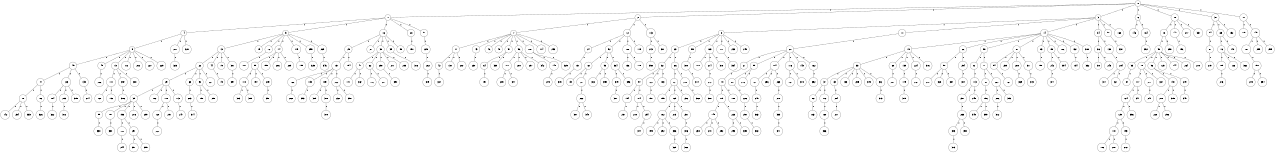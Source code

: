 graph G {
size="8.5,11;"
ratio = "expand;"
fixedsize="true;"
overlap="scale;"
node[shape=circle,width=.12,hight=.12,fontsize=12]
edge[fontsize=12]

0[label=" 0" color=black, pos="2.6281592,0.64211957!"];
1[label=" 1" color=black, pos="0.96250091,1.1514334!"];
2[label=" 2" color=black, pos="2.8898238,2.5970719!"];
3[label=" 3" color=black, pos="2.9824478,0.69780388!"];
4[label=" 4" color=black, pos="1.0951751,2.3108399!"];
5[label=" 5" color=black, pos="1.1359184,2.6086754!"];
6[label=" 6" color=black, pos="0.01279731,1.3335607!"];
7[label=" 7" color=black, pos="2.1821639,2.3686495!"];
8[label=" 8" color=black, pos="0.41730586,0.28480114!"];
9[label=" 9" color=black, pos="2.5475892,0.79819359!"];
10[label=" 10" color=black, pos="1.6961916,2.7620474!"];
11[label=" 11" color=black, pos="0.66186164,1.840087!"];
12[label=" 12" color=black, pos="2.0861324,2.9359881!"];
13[label=" 13" color=black, pos="2.5294665,1.7777145!"];
14[label=" 14" color=black, pos="1.0616646,0.70529834!"];
15[label=" 15" color=black, pos="0.96156997,0.054151582!"];
16[label=" 16" color=black, pos="1.084717,1.7586826!"];
17[label=" 17" color=black, pos="1.7751873,0.069719124!"];
18[label=" 18" color=black, pos="2.9521417,1.1500183!"];
19[label=" 19" color=black, pos="2.2916178,0.37104005!"];
20[label=" 20" color=black, pos="1.1410321,2.599801!"];
21[label=" 21" color=black, pos="1.8516917,1.2127625!"];
22[label=" 22" color=black, pos="1.4887908,0.15718477!"];
23[label=" 23" color=black, pos="0.99200869,2.8292366!"];
24[label=" 24" color=black, pos="0.55028908,0.70903185!"];
25[label=" 25" color=black, pos="0.14479536,2.7968553!"];
26[label=" 26" color=black, pos="0.61051749,1.7109403!"];
27[label=" 27" color=black, pos="1.9369788,0.27988548!"];
28[label=" 28" color=black, pos="1.3890086,1.7485095!"];
29[label=" 29" color=black, pos="1.257202,0.15405653!"];
30[label=" 30" color=black, pos="2.8793328,2.1963536!"];
31[label=" 31" color=black, pos="0.52257766,0.94806715!"];
32[label=" 32" color=black, pos="0.61350931,2.3983431!"];
33[label=" 33" color=black, pos="2.43585,0.85524169!"];
34[label=" 34" color=black, pos="0.14207191,2.9485027!"];
35[label=" 35" color=black, pos="1.6481624,2.1570615!"];
36[label=" 36" color=black, pos="2.1080747,0.27787119!"];
37[label=" 37" color=black, pos="0.86684298,0.11126957!"];
38[label=" 38" color=black, pos="0.74316902,1.6175172!"];
39[label=" 39" color=black, pos="1.3332133,1.3386134!"];
40[label=" 40" color=black, pos="1.2226834,1.7050273!"];
41[label=" 41" color=black, pos="1.9321549,2.7049008!"];
42[label=" 42" color=black, pos="0.12645096,2.1532775!"];
43[label=" 43" color=black, pos="0.88179174,1.8117843!"];
44[label=" 44" color=black, pos="0.21591006,1.3551432!"];
45[label=" 45" color=black, pos="1.5215832,1.8289288!"];
46[label=" 46" color=black, pos="0.7740359,2.5304989!"];
47[label=" 47" color=black, pos="0.012030376,2.0539718!"];
48[label=" 48" color=black, pos="0.60606887,1.8932471!"];
49[label=" 49" color=black, pos="2.319268,2.6124506!"];
50[label=" 50" color=black, pos="1.2515514,2.2203323!"];
51[label=" 51" color=black, pos="2.0760671,1.1232096!"];
52[label=" 52" color=black, pos="0.12177211,2.3747302!"];
53[label=" 53" color=black, pos="1.9447656,0.90810758!"];
54[label=" 54" color=black, pos="1.650105,1.8260506!"];
55[label=" 55" color=black, pos="1.3077189,0.89684913!"];
56[label=" 56" color=black, pos="1.6390214,2.4520115!"];
57[label=" 57" color=black, pos="1.3882441,1.4040083!"];
58[label=" 58" color=black, pos="2.8301902,2.7731387!"];
59[label=" 59" color=black, pos="1.6564572,0.19823444!"];
60[label=" 60" color=black, pos="0.37470109,2.4215847!"];
61[label=" 61" color=black, pos="2.7766236,2.0382681!"];
62[label=" 62" color=black, pos="1.7682988,2.088864!"];
63[label=" 63" color=black, pos="2.7443411,1.9898054!"];
64[label=" 64" color=black, pos="2.7758094,1.341652!"];
65[label=" 65" color=black, pos="0.50627896,1.803849!"];
66[label=" 66" color=black, pos="1.370001,2.2427264!"];
67[label=" 67" color=black, pos="0.473336,0.80468756!"];
68[label=" 68" color=black, pos="1.0139255,0.16750373!"];
69[label=" 69" color=black, pos="2.5559645,2.2172777!"];
70[label=" 70" color=black, pos="2.0700906,1.4002809!"];
71[label=" 71" color=black, pos="1.2918549,1.1977943!"];
72[label=" 72" color=black, pos="1.8319032,2.2317177!"];
73[label=" 73" color=black, pos="0.28510661,0.67465127!"];
74[label=" 74" color=black, pos="2.6125544,2.6815658!"];
75[label=" 75" color=black, pos="0.35833848,1.9339275!"];
76[label=" 76" color=black, pos="2.7125256,0.16281304!"];
77[label=" 77" color=black, pos="0.30720309,2.5927534!"];
78[label=" 78" color=black, pos="1.6862325,1.1917254!"];
79[label=" 79" color=black, pos="2.3831206,2.0457517!"];
80[label=" 80" color=black, pos="0.92896595,1.553206!"];
81[label=" 81" color=black, pos="0.3130362,1.8691801!"];
82[label=" 82" color=black, pos="0.14523493,0.011481075!"];
83[label=" 83" color=black, pos="2.0369993,0.87583735!"];
84[label=" 84" color=black, pos="0.046839858,0.018014982!"];
85[label=" 85" color=black, pos="0.41874117,1.7313366!"];
86[label=" 86" color=black, pos="0.60380272,0.083061175!"];
87[label=" 87" color=black, pos="1.3125817,2.2019472!"];
88[label=" 88" color=black, pos="2.4062824,2.4556202!"];
89[label=" 89" color=black, pos="0.98301048,1.6449092!"];
90[label=" 90" color=black, pos="1.8755462,2.6318188!"];
91[label=" 91" color=black, pos="2.6017989,0.66207037!"];
92[label=" 92" color=black, pos="1.5463066,2.0026817!"];
93[label=" 93" color=black, pos="0.29085374,2.0700214!"];
94[label=" 94" color=black, pos="2.6570803,2.8815798!"];
95[label=" 95" color=black, pos="1.2818955,2.2112095!"];
96[label=" 96" color=black, pos="2.8386802,2.4074964!"];
97[label=" 97" color=black, pos="0.99162999,1.9499361!"];
98[label=" 98" color=black, pos="0.70879589,0.77972171!"];
99[label=" 99" color=black, pos="2.0894111,2.9592335!"];
100[label=" 100" color=black, pos="1.1218774,1.6007654!"];
101[label=" 101" color=black, pos="1.6959334,1.3073876!"];
102[label=" 102" color=black, pos="2.8238695,2.3226756!"];
103[label=" 103" color=black, pos="0.27249448,2.7939429!"];
104[label=" 104" color=black, pos="2.2007149,2.9328654!"];
105[label=" 105" color=black, pos="0.25384491,0.059521082!"];
106[label=" 106" color=black, pos="0.46455651,2.2732356!"];
107[label=" 107" color=black, pos="2.2810349,2.1896853!"];
108[label=" 108" color=black, pos="2.1943842,0.81564349!"];
109[label=" 109" color=black, pos="2.4612375,0.24333138!"];
110[label=" 110" color=black, pos="1.3119986,1.3908719!"];
111[label=" 111" color=black, pos="2.0998922,1.6956678!"];
112[label=" 112" color=black, pos="0.38625407,1.492952!"];
113[label=" 113" color=black, pos="1.5113348,0.60273979!"];
114[label=" 114" color=black, pos="1.3917158,0.52985891!"];
115[label=" 115" color=black, pos="2.1084444,0.075663025!"];
116[label=" 116" color=black, pos="0.50999483,2.1931463!"];
117[label=" 117" color=black, pos="1.0143376,1.2563393!"];
118[label=" 118" color=black, pos="0.0024846885,1.9108292!"];
119[label=" 119" color=black, pos="1.832026,1.402984!"];
120[label=" 120" color=black, pos="2.2350302,1.858379!"];
121[label=" 121" color=black, pos="0.44840897,1.7222563!"];
122[label=" 122" color=black, pos="0.33709419,0.51287551!"];
123[label=" 123" color=black, pos="2.9716594,1.7483672!"];
124[label=" 124" color=black, pos="2.479845,0.45288654!"];
125[label=" 125" color=black, pos="1.3779912,2.8205189!"];
126[label=" 126" color=black, pos="1.356437,2.4828527!"];
127[label=" 127" color=black, pos="2.3378451,1.406743!"];
128[label=" 128" color=black, pos="1.7817727,2.3192404!"];
129[label=" 129" color=black, pos="1.7262409,1.0703064!"];
130[label=" 130" color=black, pos="0.29361189,2.5088737!"];
131[label=" 131" color=black, pos="0.17172046,0.7469255!"];
132[label=" 132" color=black, pos="2.1987544,2.1457482!"];
133[label=" 133" color=black, pos="2.9090378,1.9572214!"];
134[label=" 134" color=black, pos="0.69761512,0.45393783!"];
135[label=" 135" color=black, pos="2.3259109,1.6083356!"];
136[label=" 136" color=black, pos="2.125803,0.3378652!"];
137[label=" 137" color=black, pos="1.9690726,2.915379!"];
138[label=" 138" color=black, pos="1.9913535,2.5279558!"];
139[label=" 139" color=black, pos="0.68149366,2.8146395!"];
140[label=" 140" color=black, pos="0.47469333,2.4569937!"];
141[label=" 141" color=black, pos="2.9266547,2.649206!"];
142[label=" 142" color=black, pos="2.8542893,0.65973004!"];
143[label=" 143" color=black, pos="2.9638247,1.2878838!"];
144[label=" 144" color=black, pos="1.1956416,0.94167158!"];
145[label=" 145" color=black, pos="0.033920642,2.4273987!"];
146[label=" 146" color=black, pos="2.2813033,2.1883482!"];
147[label=" 147" color=black, pos="1.2302358,0.84304504!"];
148[label=" 148" color=black, pos="0.96337536,2.0886603!"];
149[label=" 149" color=black, pos="1.7142539,2.5142998!"];
150[label=" 150" color=black, pos="1.8410102,0.74874344!"];
151[label=" 151" color=black, pos="2.4420955,0.89446262!"];
152[label=" 152" color=black, pos="0.66237627,1.8024512!"];
153[label=" 153" color=black, pos="1.6931848,1.7215711!"];
154[label=" 154" color=black, pos="2.1852044,2.937285!"];
155[label=" 155" color=black, pos="2.912907,0.12036928!"];
156[label=" 156" color=black, pos="1.0803688,2.7663124!"];
157[label=" 157" color=black, pos="1.9468959,0.36316584!"];
158[label=" 158" color=black, pos="2.4546421,0.59274099!"];
159[label=" 159" color=black, pos="0.14853653,2.5344747!"];
160[label=" 160" color=black, pos="2.3233378,1.5072097!"];
161[label=" 161" color=black, pos="2.5667758,2.9910106!"];
162[label=" 162" color=black, pos="2.1387001,1.1674204!"];
163[label=" 163" color=black, pos="0.70862569,2.9278895!"];
164[label=" 164" color=black, pos="2.4968193,1.5836171!"];
165[label=" 165" color=black, pos="1.9748141,1.2316212!"];
166[label=" 166" color=black, pos="1.0586922,0.32619382!"];
167[label=" 167" color=black, pos="0.31156583,1.0181416!"];
168[label=" 168" color=black, pos="1.1975944,2.6514262!"];
169[label=" 169" color=black, pos="2.7541321,0.51635047!"];
170[label=" 170" color=black, pos="2.5707325,2.9444393!"];
171[label=" 171" color=black, pos="0.97156057,1.0683526!"];
172[label=" 172" color=black, pos="1.5665306,2.912095!"];
173[label=" 173" color=black, pos="2.5987527,2.9708009!"];
174[label=" 174" color=black, pos="1.9680784,1.8646737!"];
175[label=" 175" color=black, pos="2.1576632,1.9145479!"];
176[label=" 176" color=black, pos="2.4081666,2.1196279!"];
177[label=" 177" color=black, pos="0.20841094,2.0551309!"];
178[label=" 178" color=black, pos="1.3197492,0.058501575!"];
179[label=" 179" color=black, pos="2.871899,1.7596896!"];
180[label=" 180" color=black, pos="1.778824,2.9797744!"];
181[label=" 181" color=black, pos="2.8155008,2.0350216!"];
182[label=" 182" color=black, pos="1.24757,2.0632235!"];
183[label=" 183" color=black, pos="0.7825106,0.76049091!"];
184[label=" 184" color=black, pos="1.5437455,0.35297585!"];
185[label=" 185" color=black, pos="0.51609713,0.53129989!"];
186[label=" 186" color=black, pos="2.407677,0.12715614!"];
187[label=" 187" color=black, pos="0.71665567,0.71800567!"];
188[label=" 188" color=black, pos="2.5586304,1.8730563!"];
189[label=" 189" color=black, pos="1.6483553,2.1577105!"];
190[label=" 190" color=black, pos="0.80777318,2.3011587!"];
191[label=" 191" color=black, pos="0.19870549,2.7809609!"];
192[label=" 192" color=black, pos="2.9417684,1.4946075!"];
193[label=" 193" color=black, pos="1.5420435,2.2937118!"];
194[label=" 194" color=black, pos="1.6157089,0.22929655!"];
195[label=" 195" color=black, pos="1.3077137,1.8278441!"];
196[label=" 196" color=black, pos="0.64508227,2.2404754!"];
197[label=" 197" color=black, pos="0.60897828,0.189363!"];
198[label=" 198" color=black, pos="1.61912,2.0070352!"];
199[label=" 199" color=black, pos="2.5521712,0.56027648!"];
200[label=" 200" color=black, pos="1.921933,2.9518051!"];
201[label=" 201" color=black, pos="2.0807914,1.4136971!"];
202[label=" 202" color=black, pos="2.6663849,2.0288647!"];
203[label=" 203" color=black, pos="0.59029582,1.8404428!"];
204[label=" 204" color=black, pos="1.5576093,2.5288157!"];
205[label=" 205" color=black, pos="0.47910404,2.583339!"];
206[label=" 206" color=black, pos="0.20870039,1.9160494!"];
207[label=" 207" color=black, pos="0.37837044,0.2548112!"];
208[label=" 208" color=black, pos="2.5312099,1.7642799!"];
209[label=" 209" color=black, pos="0.45213316,0.30850151!"];
210[label=" 210" color=black, pos="0.82097058,2.0926166!"];
211[label=" 211" color=black, pos="0.19407513,2.6466445!"];
212[label=" 212" color=black, pos="2.0139775,0.91827199!"];
213[label=" 213" color=black, pos="2.893639,2.5913056!"];
214[label=" 214" color=black, pos="2.0919853,0.86321096!"];
215[label=" 215" color=black, pos="1.9836809,2.7706591!"];
216[label=" 216" color=black, pos="2.3246384,2.1268921!"];
217[label=" 217" color=black, pos="2.7129161,0.8952896!"];
218[label=" 218" color=black, pos="1.7727599,0.94515305!"];
219[label=" 219" color=black, pos="1.9209656,1.7185194!"];
220[label=" 220" color=black, pos="0.76725778,0.42802472!"];
221[label=" 221" color=black, pos="2.1384024,0.76323607!"];
222[label=" 222" color=black, pos="1.5266853,2.7007435!"];
223[label=" 223" color=black, pos="2.7444692,1.0252571!"];
224[label=" 224" color=black, pos="1.0063417,2.8458792!"];
225[label=" 225" color=black, pos="1.5875428,0.25314439!"];
226[label=" 226" color=black, pos="1.729075,0.32713768!"];
227[label=" 227" color=black, pos="2.790095,1.5849838!"];
228[label=" 228" color=black, pos="2.6824485,2.2182495!"];
229[label=" 229" color=black, pos="0.032338797,1.0512387!"];
230[label=" 230" color=black, pos="1.6079326,0.069390308!"];
231[label=" 231" color=black, pos="1.2233848,1.4215094!"];
232[label=" 232" color=black, pos="2.2467965,2.9489842!"];
233[label=" 233" color=black, pos="1.0085574,2.194642!"];
234[label=" 234" color=black, pos="1.4004261,1.387673!"];
235[label=" 235" color=black, pos="0.56743678,1.7478739!"];
236[label=" 236" color=black, pos="2.9856653,0.070736301!"];
237[label=" 237" color=black, pos="2.947609,1.5770282!"];
238[label=" 238" color=black, pos="2.8739572,2.9079434!"];
239[label=" 239" color=black, pos="0.74106588,2.3270685!"];
240[label=" 240" color=black, pos="1.5968414,1.8222017!"];
241[label=" 241" color=black, pos="0.47818134,0.34303117!"];
242[label=" 242" color=black, pos="0.53862342,0.069128491!"];
243[label=" 243" color=black, pos="1.703361,2.3559455!"];
244[label=" 244" color=black, pos="2.7831257,0.70703044!"];
245[label=" 245" color=black, pos="1.5486568,2.2862763!"];
246[label=" 246" color=black, pos="1.9304772,2.519956!"];
247[label=" 247" color=black, pos="2.5236726,2.6594055!"];
248[label=" 248" color=black, pos="0.12307723,2.7259128!"];
249[label=" 249" color=black, pos="0.49845094,0.47986599!"];
250[label=" 250" color=black, pos="2.7996481,0.14313456!"];
251[label=" 251" color=black, pos="1.3659968,1.1920354!"];
252[label=" 252" color=black, pos="0.92576189,0.87985727!"];
253[label=" 253" color=black, pos="2.1831245,1.8970328!"];
254[label=" 254" color=black, pos="0.36035331,2.7851447!"];
255[label=" 255" color=black, pos="2.2640133,2.0045398!"];
256[label=" 256" color=black, pos="0.92615737,1.9883491!"];
257[label=" 257" color=black, pos="2.7993965,2.4616827!"];
258[label=" 258" color=black, pos="2.0172096,1.1020537!"];
259[label=" 259" color=black, pos="0.1038973,1.532329!"];
260[label=" 260" color=black, pos="2.1931551,1.5040779!"];
261[label=" 261" color=black, pos="2.5783198,0.48988126!"];
262[label=" 262" color=black, pos="1.8180995,1.822699!"];
263[label=" 263" color=black, pos="0.71957615,1.4692033!"];
264[label=" 264" color=black, pos="0.55769143,2.0703418!"];
265[label=" 265" color=black, pos="2.9257675,2.9561326!"];
266[label=" 266" color=black, pos="2.1368417,2.3261835!"];
267[label=" 267" color=black, pos="0.35227551,1.2703982!"];
268[label=" 268" color=black, pos="1.2706987,0.92171015!"];
269[label=" 269" color=black, pos="0.17558681,1.7876916!"];
270[label=" 270" color=black, pos="2.6866174,0.07579908!"];
271[label=" 271" color=black, pos="1.4376295,1.051927!"];
272[label=" 272" color=black, pos="2.0025548,1.3524088!"];
273[label=" 273" color=black, pos="1.6542934,2.8712994!"];
274[label=" 274" color=black, pos="0.36672772,1.0318741!"];
275[label=" 275" color=black, pos="2.0559953,0.2644338!"];
276[label=" 276" color=black, pos="1.0767485,0.17571243!"];
277[label=" 277" color=black, pos="2.5977353,0.24602156!"];
278[label=" 278" color=black, pos="0.57379466,1.6905462!"];
279[label=" 279" color=black, pos="2.866823,0.0067449873!"];
280[label=" 280" color=black, pos="2.8647422,2.7977002!"];
281[label=" 281" color=black, pos="2.6676952,0.31017063!"];
282[label=" 282" color=black, pos="1.8664825,2.7534262!"];
283[label=" 283" color=black, pos="2.6443171,1.2491717!"];
284[label=" 284" color=black, pos="1.2040039,1.9734008!"];
285[label=" 285" color=black, pos="0.38828817,0.086091958!"];
286[label=" 286" color=black, pos="0.54124298,0.97350694!"];
287[label=" 287" color=black, pos="2.5191115,1.2774439!"];
288[label=" 288" color=black, pos="2.3394057,1.9028892!"];
289[label=" 289" color=black, pos="0.74414364,0.041523861!"];
290[label=" 290" color=black, pos="2.5551046,2.5331038!"];
291[label=" 291" color=black, pos="0.81280996,0.92048715!"];
292[label=" 292" color=black, pos="0.20715966,0.81855309!"];
293[label=" 293" color=black, pos="2.1133103,2.5575307!"];
294[label=" 294" color=black, pos="1.6812832,2.0626193!"];
295[label=" 295" color=black, pos="1.5112895,0.58424841!"];
296[label=" 296" color=black, pos="1.4152072,1.8577962!"];
297[label=" 297" color=black, pos="0.70019743,0.76997691!"];
298[label=" 298" color=black, pos="2.6942701,1.4547236!"];
299[label=" 299" color=black, pos="1.0853563,2.5238939!"];
300[label=" 300" color=black, pos="1.2690987,1.8879637!"];
301[label=" 301" color=black, pos="1.247092,2.0369622!"];
302[label=" 302" color=black, pos="1.976532,1.12877!"];
303[label=" 303" color=black, pos="0.4396446,0.33851683!"];
304[label=" 304" color=black, pos="0.20015603,1.0142026!"];
305[label=" 305" color=black, pos="0.095633115,2.1556555!"];
306[label=" 306" color=black, pos="2.0872602,0.29698325!"];
307[label=" 307" color=black, pos="0.98558987,0.46513244!"];
308[label=" 308" color=black, pos="2.1633241,1.6370975!"];
309[label=" 309" color=black, pos="2.7985906,1.3387914!"];
310[label=" 310" color=black, pos="0.77364124,1.2629442!"];
311[label=" 311" color=black, pos="1.1805799,1.0681376!"];
312[label=" 312" color=black, pos="2.797774,2.2810894!"];
313[label=" 313" color=black, pos="2.8665197,0.68331035!"];
314[label=" 314" color=black, pos="1.0471239,0.12639651!"];
315[label=" 315" color=black, pos="1.8011707,2.2874024!"];
316[label=" 316" color=black, pos="2.9446251,2.374911!"];
317[label=" 317" color=black, pos="2.5985597,1.5183383!"];
318[label=" 318" color=black, pos="0.18126393,2.5854868!"];
319[label=" 319" color=black, pos="2.3827435,1.7425798!"];
320[label=" 320" color=black, pos="1.7359646,1.0739247!"];
321[label=" 321" color=black, pos="1.460414,0.55626439!"];
322[label=" 322" color=black, pos="1.7375286,1.5402518!"];
323[label=" 323" color=black, pos="1.2741898,1.5031942!"];
324[label=" 324" color=black, pos="2.7521541,0.9620307!"];
325[label=" 325" color=black, pos="1.5918077,0.72291473!"];
326[label=" 326" color=black, pos="2.2616515,1.1349155!"];
327[label=" 327" color=black, pos="0.96202593,0.82491255!"];
328[label=" 328" color=black, pos="0.90116439,2.300475!"];
329[label=" 329" color=black, pos="2.6560722,2.8691163!"];
330[label=" 330" color=black, pos="1.5394003,1.9323002!"];
331[label=" 331" color=black, pos="0.23702226,2.0324051!"];
332[label=" 332" color=black, pos="1.3135997,0.33989014!"];
333[label=" 333" color=black, pos="0.47480481,2.6784791!"];
334[label=" 334" color=black, pos="1.3712064,1.3808514!"];
335[label=" 335" color=black, pos="1.6908898,1.0312229!"];
336[label=" 336" color=black, pos="1.1046011,0.95363256!"];
337[label=" 337" color=black, pos="1.1884372,2.1542742!"];
338[label=" 338" color=black, pos="1.232117,0.54142759!"];
339[label=" 339" color=black, pos="2.5220688,2.4583156!"];
340[label=" 340" color=black, pos="1.5682684,0.7410758!"];
341[label=" 341" color=black, pos="2.8610106,1.7795296!"];
342[label=" 342" color=black, pos="2.2329494,0.56544934!"];
343[label=" 343" color=black, pos="1.3661449,0.51589335!"];
344[label=" 344" color=black, pos="0.92837012,2.2314193!"];
345[label=" 345" color=black, pos="1.2922748,2.8446448!"];
346[label=" 346" color=black, pos="1.4722679,1.9935311!"];
347[label=" 347" color=black, pos="2.9599051,0.83000501!"];
348[label=" 348" color=black, pos="2.2500524,1.5712468!"];
349[label=" 349" color=black, pos="0.99063567,0.34328007!"];
350[label=" 350" color=black, pos="2.5111573,0.14742424!"];
351[label=" 351" color=black, pos="0.50540166,2.3480481!"];
352[label=" 352" color=black, pos="0.13284349,1.5505791!"];
353[label=" 353" color=black, pos="2.965161,2.9495101!"];
354[label=" 354" color=black, pos="2.7812964,2.4317654!"];
355[label=" 355" color=black, pos="1.3948879,0.26937504!"];
356[label=" 356" color=black, pos="0.83285125,0.75600334!"];
357[label=" 357" color=black, pos="2.1913981,1.047072!"];
358[label=" 358" color=black, pos="0.008012828,0.57985757!"];
359[label=" 359" color=black, pos="0.8578138,0.94718627!"];
360[label=" 360" color=black, pos="0.50737317,1.4157756!"];
361[label=" 361" color=black, pos="1.8929894,0.90996296!"];
362[label=" 362" color=black, pos="0.30832687,0.41548732!"];
363[label=" 363" color=black, pos="0.60349881,1.348155!"];
364[label=" 364" color=black, pos="1.5254841,0.25983697!"];
365[label=" 365" color=black, pos="1.2034418,2.4194377!"];
366[label=" 366" color=black, pos="1.5014052,1.7248691!"];
367[label=" 367" color=black, pos="1.927201,2.3498762!"];
368[label=" 368" color=black, pos="1.1698208,2.9071083!"];
369[label=" 369" color=black, pos="1.1309375,2.737096!"];
370[label=" 370" color=black, pos="1.1587996,2.1424791!"];
371[label=" 371" color=black, pos="0.83744564,1.1986485!"];
372[label=" 372" color=black, pos="0.5947925,2.0798121!"];
373[label=" 373" color=black, pos="1.7653944,2.0096889!"];
374[label=" 374" color=black, pos="2.498545,0.62601847!"];
375[label=" 375" color=black, pos="2.4066133,0.86032013!"];
376[label=" 376" color=black, pos="0.74154652,2.6392443!"];
377[label=" 377" color=black, pos="0.58449965,0.31174841!"];
378[label=" 378" color=black, pos="1.5289235,0.50559768!"];
379[label=" 379" color=black, pos="1.9448617,0.72929895!"];
380[label=" 380" color=black, pos="0.16273159,1.3378885!"];
381[label=" 381" color=black, pos="0.30836077,2.1949255!"];
382[label=" 382" color=black, pos="1.0821353,2.2326518!"];
383[label=" 383" color=black, pos="1.7968387,1.0651828!"];
384[label=" 384" color=black, pos="0.86040034,0.41086922!"];
385[label=" 385" color=black, pos="1.0807673,2.1881992!"];
386[label=" 386" color=black, pos="1.1768452,2.97606!"];
387[label=" 387" color=black, pos="2.3980431,2.661361!"];
388[label=" 388" color=black, pos="0.51446996,0.48890062!"];
389[label=" 389" color=black, pos="0.34682679,2.6297365!"];
390[label=" 390" color=black, pos="1.5047701,2.9177108!"];
391[label=" 391" color=black, pos="1.9553602,0.83999395!"];
392[label=" 392" color=black, pos="0.68732062,0.26066057!"];
393[label=" 393" color=black, pos="2.9734808,0.37777875!"];
394[label=" 394" color=black, pos="1.1426567,1.2720328!"];
395[label=" 395" color=black, pos="2.0591977,1.1014744!"];
396[label=" 396" color=black, pos="0.93264324,0.39649838!"];
397[label=" 397" color=black, pos="1.2742012,2.7084321!"];
398[label=" 398" color=black, pos="1.8886232,0.080580015!"];
399[label=" 399" color=black, pos="0.60903648,1.6597441!"];
0--1[label="1"]
0--2[label="1"]
0--3[label="1"]
0--6[label="1"]
0--10[label="1"]
0--31[label="1"]
0--77[label="1"]
1--4[label="1"]
1--5[label="1"]
1--16[label="1"]
1--28[label="1"]
1--91[label="1"]
2--7[label="1"]
2--12[label="1"]
2--103[label="1"]
3--8[label="1"]
3--11[label="1"]
3--14[label="1"]
3--34[label="1"]
3--90[label="1"]
3--168[label="1"]
4--9[label="1"]
4--201[label="1"]
4--320[label="1"]
5--13[label="1"]
5--15[label="1"]
5--72[label="1"]
5--74[label="1"]
5--175[label="1"]
5--255[label="1"]
5--269[label="1"]
6--146[label="1"]
6--164[label="1"]
7--17[label="1"]
7--43[label="1"]
7--46[label="1"]
7--48[label="1"]
7--51[label="1"]
7--56[label="1"]
7--100[label="1"]
7--114[label="1"]
7--253[label="1"]
8--23[label="1"]
8--59[label="1"]
8--169[label="1"]
8--171[label="1"]
8--233[label="1"]
8--249[label="1"]
9--45[label="1"]
9--49[label="1"]
9--73[label="1"]
9--172[label="1"]
9--202[label="1"]
9--227[label="1"]
9--229[label="1"]
10--18[label="1"]
10--147[label="1"]
10--277[label="1"]
10--337[label="1"]
11--20[label="1"]
12--24[label="1"]
12--52[label="1"]
12--108[label="1"]
12--119[label="1"]
13--22[label="1"]
13--44[label="1"]
13--79[label="1"]
13--301[label="1"]
14--19[label="1"]
14--26[label="1"]
14--58[label="1"]
14--81[label="1"]
14--83[label="1"]
14--85[label="1"]
14--106[label="1"]
14--132[label="1"]
14--308[label="1"]
16--25[label="1"]
16--27[label="1"]
16--30[label="1"]
16--35[label="1"]
16--98[label="1"]
17--42[label="1"]
17--130[label="1"]
17--267[label="1"]
18--50[label="1"]
18--258[label="1"]
19--33[label="1"]
19--68[label="1"]
19--139[label="1"]
19--224[label="1"]
19--376[label="1"]
20--21[label="1"]
20--55[label="1"]
20--104[label="1"]
20--116[label="1"]
20--143[label="1"]
20--162[label="1"]
21--40[label="1"]
22--29[label="1"]
22--63[label="1"]
22--92[label="1"]
22--221[label="1"]
23--32[label="1"]
23--66[label="1"]
24--131[label="1"]
25--137[label="1"]
25--194[label="1"]
26--57[label="1"]
26--294[label="1"]
28--150[label="1"]
29--39[label="1"]
29--102[label="1"]
29--118[label="1"]
29--173[label="1"]
30--41[label="1"]
30--62[label="1"]
30--250[label="1"]
30--271[label="1"]
30--285[label="1"]
31--54[label="1"]
31--65[label="1"]
31--152[label="1"]
32--97[label="1"]
32--122[label="1"]
32--183[label="1"]
33--37[label="1"]
33--69[label="1"]
33--133[label="1"]
33--235[label="1"]
33--345[label="1"]
33--361[label="1"]
34--36[label="1"]
34--138[label="1"]
35--316[label="1"]
36--38[label="1"]
36--243[label="1"]
37--60[label="1"]
37--112[label="1"]
39--95[label="1"]
39--101[label="1"]
39--153[label="1"]
39--276[label="1"]
39--299[label="1"]
40--115[label="1"]
40--188[label="1"]
41--141[label="1"]
41--367[label="1"]
42--324[label="1"]
43--230[label="1"]
44--75[label="1"]
45--47[label="1"]
45--123[label="1"]
45--135[label="1"]
47--78[label="1"]
47--86[label="1"]
49--266[label="1"]
50--53[label="1"]
50--70[label="1"]
50--96[label="1"]
50--125[label="1"]
50--144[label="1"]
50--264[label="1"]
50--278[label="1"]
51--64[label="1"]
51--339[label="1"]
52--82[label="1"]
52--93[label="1"]
52--364[label="1"]
53--84[label="1"]
54--87[label="1"]
55--88[label="1"]
55--216[label="1"]
56--177[label="1"]
56--280[label="1"]
56--297[label="1"]
56--342[label="1"]
57--200[label="1"]
57--328[label="1"]
57--384[label="1"]
58--61[label="1"]
58--71[label="1"]
59--300[label="1"]
60--163[label="1"]
61--113[label="1"]
62--176[label="1"]
62--207[label="1"]
63--283[label="1"]
64--191[label="1"]
65--76[label="1"]
65--148[label="1"]
66--67[label="1"]
66--208[label="1"]
67--155[label="1"]
67--165[label="1"]
67--236[label="1"]
68--281[label="1"]
69--204[label="1"]
70--117[label="1"]
70--211[label="1"]
70--327[label="1"]
71--80[label="1"]
71--260[label="1"]
72--107[label="1"]
73--111[label="1"]
73--357[label="1"]
73--380[label="1"]
74--99[label="1"]
74--159[label="1"]
74--206[label="1"]
74--289[label="1"]
76--105[label="1"]
76--126[label="1"]
76--362[label="1"]
77--109[label="1"]
77--145[label="1"]
78--142[label="1"]
78--234[label="1"]
78--333[label="1"]
80--196[label="1"]
81--94[label="1"]
81--239[label="1"]
81--288[label="1"]
81--311[label="1"]
82--89[label="1"]
82--127[label="1"]
83--198[label="1"]
85--242[label="1"]
85--394[label="1"]
86--326[label="1"]
87--219[label="1"]
88--226[label="1"]
90--331[label="1"]
91--225[label="1"]
92--158[label="1"]
92--298[label="1"]
93--302[label="1"]
93--359[label="1"]
94--161[label="1"]
95--338[label="1"]
96--151[label="1"]
96--279[label="1"]
97--154[label="1"]
97--174[label="1"]
99--110[label="1"]
99--197[label="1"]
99--209[label="1"]
100--140[label="1"]
100--329[label="1"]
101--330[label="1"]
103--273[label="1"]
103--381[label="1"]
104--121[label="1"]
104--256[label="1"]
104--263[label="1"]
105--246[label="1"]
108--136[label="1"]
108--178[label="1"]
110--383[label="1"]
110--385[label="1"]
111--128[label="1"]
111--192[label="1"]
112--160[label="1"]
113--237[label="1"]
113--245[label="1"]
115--149[label="1"]
115--223[label="1"]
116--167[label="1"]
116--378[label="1"]
117--124[label="1"]
117--341[label="1"]
118--120[label="1"]
118--291[label="1"]
120--220[label="1"]
121--248[label="1"]
122--157[label="1"]
123--184[label="1"]
123--203[label="1"]
123--389[label="1"]
124--129[label="1"]
124--356[label="1"]
127--262[label="1"]
129--181[label="1"]
129--193[label="1"]
131--315[label="1"]
132--134[label="1"]
135--274[label="1"]
137--166[label="1"]
137--185[label="1"]
137--189[label="1"]
137--222[label="1"]
138--284[label="1"]
139--179[label="1"]
140--275[label="1"]
145--187[label="1"]
145--259[label="1"]
145--295[label="1"]
147--156[label="1"]
149--238[label="1"]
149--240[label="1"]
149--252[label="1"]
151--210[label="1"]
151--309[label="1"]
153--180[label="1"]
153--251[label="1"]
154--257[label="1"]
160--366[label="1"]
162--352[label="1"]
164--392[label="1"]
165--182[label="1"]
165--213[label="1"]
165--231[label="1"]
166--268[label="1"]
169--170[label="1"]
169--214[label="1"]
169--318[label="1"]
171--334[label="1"]
173--247[label="1"]
174--218[label="1"]
174--254[label="1"]
175--199[label="1"]
177--205[label="1"]
177--347[label="1"]
179--375[label="1"]
180--244[label="1"]
181--186[label="1"]
181--287[label="1"]
182--195[label="1"]
182--292[label="1"]
182--336[label="1"]
184--322[label="1"]
185--353[label="1"]
187--190[label="1"]
189--305[label="1"]
189--310[label="1"]
190--215[label="1"]
190--354[label="1"]
193--212[label="1"]
196--348[label="1"]
196--399[label="1"]
201--323[label="1"]
203--372[label="1"]
204--217[label="1"]
208--368[label="1"]
209--351[label="1"]
210--228[label="1"]
210--296[label="1"]
211--241[label="1"]
214--272[label="1"]
222--232[label="1"]
222--398[label="1"]
223--293[label="1"]
223--335[label="1"]
224--261[label="1"]
225--282[label="1"]
226--290[label="1"]
231--306[label="1"]
237--265[label="1"]
242--377[label="1"]
248--363[label="1"]
250--390[label="1"]
251--391[label="1"]
251--395[label="1"]
254--344[label="1"]
255--325[label="1"]
260--286[label="1"]
260--393[label="1"]
262--307[label="1"]
262--340[label="1"]
263--270[label="1"]
265--303[label="1"]
265--350[label="1"]
269--346[label="1"]
270--355[label="1"]
272--388[label="1"]
273--358[label="1"]
279--349[label="1"]
282--319[label="1"]
283--374[label="1"]
284--317[label="1"]
284--321[label="1"]
286--312[label="1"]
288--369[label="1"]
290--360[label="1"]
294--304[label="1"]
300--314[label="1"]
301--397[label="1"]
303--313[label="1"]
306--382[label="1"]
308--332[label="1"]
310--370[label="1"]
311--343[label="1"]
336--365[label="1"]
355--371[label="1"]
357--386[label="1"]
361--373[label="1"]
364--379[label="1"]
364--396[label="1"]
379--387[label="1"]

}
